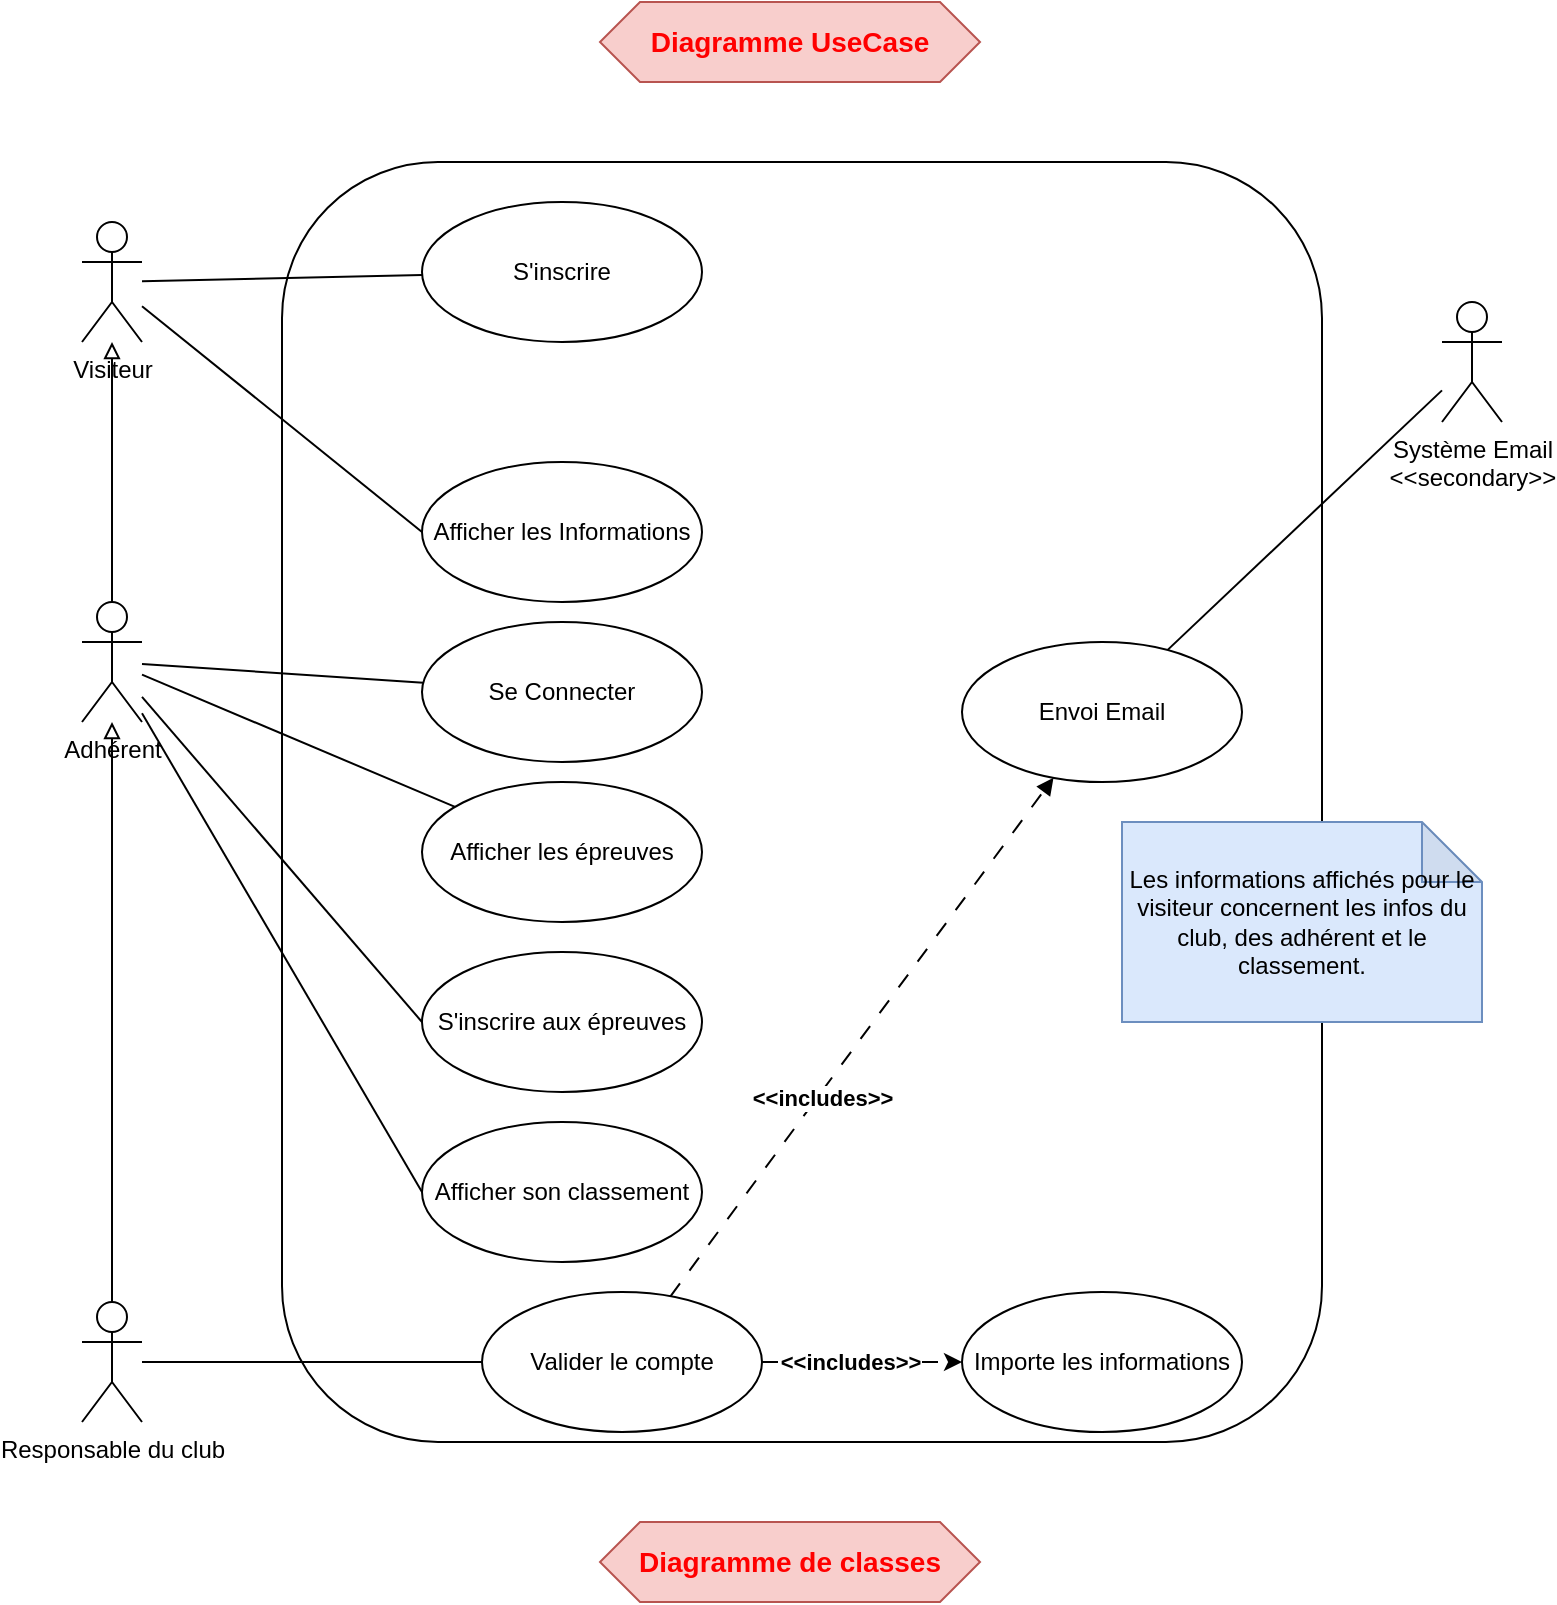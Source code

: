 <mxfile version="27.0.6">
  <diagram name="Page-1" id="lgjtmHra_G9_UdKhoM6j">
    <mxGraphModel dx="898" dy="750" grid="1" gridSize="10" guides="1" tooltips="1" connect="1" arrows="1" fold="1" page="1" pageScale="1" pageWidth="827" pageHeight="1169" math="0" shadow="0">
      <root>
        <mxCell id="0" />
        <mxCell id="1" parent="0" />
        <mxCell id="l16jiaLs2Fedwq6WprEs-1" value="&lt;font style=&quot;color: light-dark(rgb(255, 0, 0), rgb(237, 237, 237)); font-size: 14px;&quot;&gt;&lt;b style=&quot;&quot;&gt;Diagramme UseCase&lt;/b&gt;&lt;/font&gt;" style="shape=hexagon;perimeter=hexagonPerimeter2;whiteSpace=wrap;html=1;fixedSize=1;fillColor=#f8cecc;strokeColor=#b85450;" parent="1" vertex="1">
          <mxGeometry x="319" y="40" width="190" height="40" as="geometry" />
        </mxCell>
        <mxCell id="l16jiaLs2Fedwq6WprEs-2" value="" style="rounded=1;whiteSpace=wrap;html=1;" parent="1" vertex="1">
          <mxGeometry x="160" y="120" width="520" height="640" as="geometry" />
        </mxCell>
        <mxCell id="l16jiaLs2Fedwq6WprEs-3" value="&lt;font style=&quot;color: light-dark(rgb(255, 0, 0), rgb(237, 237, 237)); font-size: 14px;&quot;&gt;&lt;b style=&quot;&quot;&gt;Diagramme de classes&lt;/b&gt;&lt;/font&gt;" style="shape=hexagon;perimeter=hexagonPerimeter2;whiteSpace=wrap;html=1;fixedSize=1;fillColor=#f8cecc;strokeColor=#b85450;" parent="1" vertex="1">
          <mxGeometry x="319" y="800" width="190" height="40" as="geometry" />
        </mxCell>
        <mxCell id="l16jiaLs2Fedwq6WprEs-11" style="rounded=0;orthogonalLoop=1;jettySize=auto;html=1;endArrow=none;startFill=0;" parent="1" source="l16jiaLs2Fedwq6WprEs-4" target="l16jiaLs2Fedwq6WprEs-10" edge="1">
          <mxGeometry relative="1" as="geometry" />
        </mxCell>
        <mxCell id="GCaa3MGDiSqKgNDiBNko-12" style="rounded=0;orthogonalLoop=1;jettySize=auto;html=1;endArrow=none;startFill=0;entryX=0;entryY=0.5;entryDx=0;entryDy=0;" edge="1" parent="1" source="l16jiaLs2Fedwq6WprEs-4" target="GCaa3MGDiSqKgNDiBNko-10">
          <mxGeometry relative="1" as="geometry" />
        </mxCell>
        <mxCell id="l16jiaLs2Fedwq6WprEs-4" value="Visiteur" style="shape=umlActor;verticalLabelPosition=bottom;verticalAlign=top;html=1;outlineConnect=0;" parent="1" vertex="1">
          <mxGeometry x="60" y="150" width="30" height="60" as="geometry" />
        </mxCell>
        <mxCell id="l16jiaLs2Fedwq6WprEs-7" style="edgeStyle=orthogonalEdgeStyle;rounded=0;orthogonalLoop=1;jettySize=auto;html=1;endArrow=block;endFill=0;" parent="1" source="l16jiaLs2Fedwq6WprEs-5" target="l16jiaLs2Fedwq6WprEs-4" edge="1">
          <mxGeometry relative="1" as="geometry" />
        </mxCell>
        <mxCell id="GCaa3MGDiSqKgNDiBNko-4" style="rounded=0;orthogonalLoop=1;jettySize=auto;html=1;endArrow=none;startFill=0;" edge="1" parent="1" source="l16jiaLs2Fedwq6WprEs-5" target="GCaa3MGDiSqKgNDiBNko-3">
          <mxGeometry relative="1" as="geometry" />
        </mxCell>
        <mxCell id="GCaa3MGDiSqKgNDiBNko-7" style="rounded=0;orthogonalLoop=1;jettySize=auto;html=1;endArrow=none;startFill=0;" edge="1" parent="1" source="l16jiaLs2Fedwq6WprEs-5" target="GCaa3MGDiSqKgNDiBNko-6">
          <mxGeometry relative="1" as="geometry" />
        </mxCell>
        <mxCell id="GCaa3MGDiSqKgNDiBNko-8" style="rounded=0;orthogonalLoop=1;jettySize=auto;html=1;entryX=0;entryY=0.5;entryDx=0;entryDy=0;endArrow=none;startFill=0;" edge="1" parent="1" source="l16jiaLs2Fedwq6WprEs-5" target="GCaa3MGDiSqKgNDiBNko-1">
          <mxGeometry relative="1" as="geometry" />
        </mxCell>
        <mxCell id="GCaa3MGDiSqKgNDiBNko-9" style="rounded=0;orthogonalLoop=1;jettySize=auto;html=1;endArrow=none;startFill=0;entryX=0;entryY=0.5;entryDx=0;entryDy=0;" edge="1" parent="1" source="l16jiaLs2Fedwq6WprEs-5" target="GCaa3MGDiSqKgNDiBNko-5">
          <mxGeometry relative="1" as="geometry" />
        </mxCell>
        <mxCell id="l16jiaLs2Fedwq6WprEs-5" value="Adhérent" style="shape=umlActor;verticalLabelPosition=bottom;verticalAlign=top;html=1;outlineConnect=0;" parent="1" vertex="1">
          <mxGeometry x="60" y="340" width="30" height="60" as="geometry" />
        </mxCell>
        <mxCell id="l16jiaLs2Fedwq6WprEs-8" style="edgeStyle=orthogonalEdgeStyle;rounded=0;orthogonalLoop=1;jettySize=auto;html=1;endArrow=block;endFill=0;" parent="1" source="l16jiaLs2Fedwq6WprEs-6" target="l16jiaLs2Fedwq6WprEs-5" edge="1">
          <mxGeometry relative="1" as="geometry" />
        </mxCell>
        <mxCell id="l16jiaLs2Fedwq6WprEs-15" style="rounded=0;orthogonalLoop=1;jettySize=auto;html=1;endArrow=none;endFill=1;startFill=0;" parent="1" source="l16jiaLs2Fedwq6WprEs-6" target="l16jiaLs2Fedwq6WprEs-12" edge="1">
          <mxGeometry relative="1" as="geometry" />
        </mxCell>
        <mxCell id="l16jiaLs2Fedwq6WprEs-6" value="Responsable du club" style="shape=umlActor;verticalLabelPosition=bottom;verticalAlign=top;html=1;outlineConnect=0;" parent="1" vertex="1">
          <mxGeometry x="60" y="690" width="30" height="60" as="geometry" />
        </mxCell>
        <mxCell id="l16jiaLs2Fedwq6WprEs-19" style="rounded=0;orthogonalLoop=1;jettySize=auto;html=1;endArrow=none;startFill=0;" parent="1" source="l16jiaLs2Fedwq6WprEs-9" target="l16jiaLs2Fedwq6WprEs-16" edge="1">
          <mxGeometry relative="1" as="geometry" />
        </mxCell>
        <mxCell id="l16jiaLs2Fedwq6WprEs-9" value="Système Email&lt;div&gt;&amp;lt;&amp;lt;secondary&amp;gt;&amp;gt;&lt;/div&gt;" style="shape=umlActor;verticalLabelPosition=bottom;verticalAlign=top;html=1;outlineConnect=0;" parent="1" vertex="1">
          <mxGeometry x="740" y="190" width="30" height="60" as="geometry" />
        </mxCell>
        <mxCell id="l16jiaLs2Fedwq6WprEs-10" value="S&#39;inscrire" style="ellipse;whiteSpace=wrap;html=1;" parent="1" vertex="1">
          <mxGeometry x="230" y="140" width="140" height="70" as="geometry" />
        </mxCell>
        <mxCell id="l16jiaLs2Fedwq6WprEs-17" style="rounded=0;orthogonalLoop=1;jettySize=auto;html=1;endArrow=block;endFill=1;dashed=1;dashPattern=8 8;" parent="1" source="l16jiaLs2Fedwq6WprEs-12" target="l16jiaLs2Fedwq6WprEs-16" edge="1">
          <mxGeometry relative="1" as="geometry" />
        </mxCell>
        <mxCell id="l16jiaLs2Fedwq6WprEs-18" value="&lt;b&gt;&amp;lt;&amp;lt;includes&amp;gt;&amp;gt;&lt;/b&gt;" style="edgeLabel;html=1;align=center;verticalAlign=middle;resizable=0;points=[];" parent="l16jiaLs2Fedwq6WprEs-17" vertex="1" connectable="0">
          <mxGeometry x="-0.224" y="-2" relative="1" as="geometry">
            <mxPoint as="offset" />
          </mxGeometry>
        </mxCell>
        <mxCell id="GCaa3MGDiSqKgNDiBNko-16" style="edgeStyle=orthogonalEdgeStyle;rounded=0;orthogonalLoop=1;jettySize=auto;html=1;endArrow=classic;endFill=1;dashed=1;dashPattern=8 8;" edge="1" parent="1" source="l16jiaLs2Fedwq6WprEs-12" target="GCaa3MGDiSqKgNDiBNko-15">
          <mxGeometry relative="1" as="geometry" />
        </mxCell>
        <mxCell id="GCaa3MGDiSqKgNDiBNko-17" value="&lt;b&gt;&amp;lt;&amp;lt;includes&amp;gt;&amp;gt;&lt;/b&gt;" style="edgeLabel;html=1;align=center;verticalAlign=middle;resizable=0;points=[];" vertex="1" connectable="0" parent="GCaa3MGDiSqKgNDiBNko-16">
          <mxGeometry x="-0.12" relative="1" as="geometry">
            <mxPoint as="offset" />
          </mxGeometry>
        </mxCell>
        <mxCell id="l16jiaLs2Fedwq6WprEs-12" value="Valider le compte" style="ellipse;whiteSpace=wrap;html=1;" parent="1" vertex="1">
          <mxGeometry x="260" y="685" width="140" height="70" as="geometry" />
        </mxCell>
        <mxCell id="l16jiaLs2Fedwq6WprEs-16" value="Envoi Email" style="ellipse;whiteSpace=wrap;html=1;" parent="1" vertex="1">
          <mxGeometry x="500" y="360" width="140" height="70" as="geometry" />
        </mxCell>
        <mxCell id="GCaa3MGDiSqKgNDiBNko-1" value="Afficher son classement" style="ellipse;whiteSpace=wrap;html=1;" vertex="1" parent="1">
          <mxGeometry x="230" y="600" width="140" height="70" as="geometry" />
        </mxCell>
        <mxCell id="GCaa3MGDiSqKgNDiBNko-3" value="Se Connecter" style="ellipse;whiteSpace=wrap;html=1;" vertex="1" parent="1">
          <mxGeometry x="230" y="350" width="140" height="70" as="geometry" />
        </mxCell>
        <mxCell id="GCaa3MGDiSqKgNDiBNko-5" value="S&#39;inscrire aux épreuves" style="ellipse;whiteSpace=wrap;html=1;" vertex="1" parent="1">
          <mxGeometry x="230" y="515" width="140" height="70" as="geometry" />
        </mxCell>
        <mxCell id="GCaa3MGDiSqKgNDiBNko-6" value="Afficher les épreuves" style="ellipse;whiteSpace=wrap;html=1;" vertex="1" parent="1">
          <mxGeometry x="230" y="430" width="140" height="70" as="geometry" />
        </mxCell>
        <mxCell id="GCaa3MGDiSqKgNDiBNko-10" value="Afficher les Informations" style="ellipse;whiteSpace=wrap;html=1;" vertex="1" parent="1">
          <mxGeometry x="230" y="270" width="140" height="70" as="geometry" />
        </mxCell>
        <mxCell id="GCaa3MGDiSqKgNDiBNko-13" value="Les informations affichés pour le visiteur concernent les infos du club, des adhérent et le classement." style="shape=note;whiteSpace=wrap;html=1;backgroundOutline=1;darkOpacity=0.05;fillColor=#dae8fc;strokeColor=#6c8ebf;" vertex="1" parent="1">
          <mxGeometry x="580" y="450" width="180" height="100" as="geometry" />
        </mxCell>
        <mxCell id="GCaa3MGDiSqKgNDiBNko-15" value="Importe les informations" style="ellipse;whiteSpace=wrap;html=1;" vertex="1" parent="1">
          <mxGeometry x="500" y="685" width="140" height="70" as="geometry" />
        </mxCell>
      </root>
    </mxGraphModel>
  </diagram>
</mxfile>
